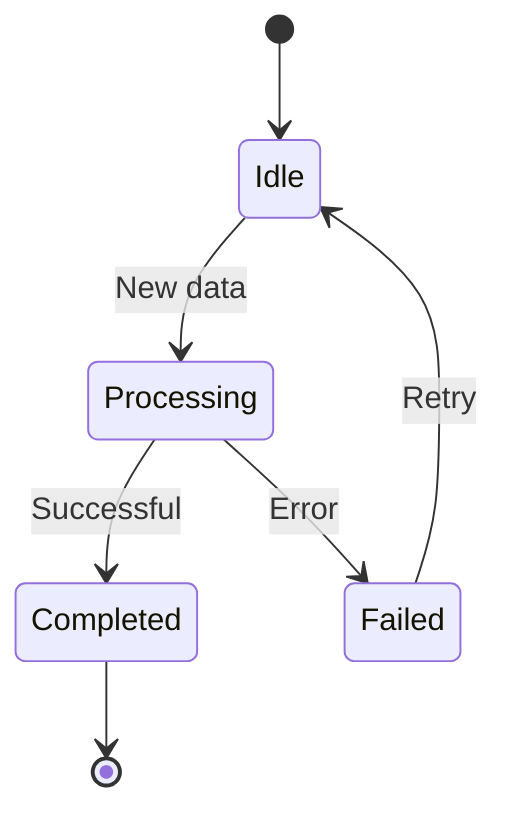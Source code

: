 stateDiagram-v2
    [*] --> Idle
    Idle --> Processing: New data
    Processing --> Completed: Successful
    Processing --> Failed: Error
    Completed --> [*]
    Failed --> Idle: Retry